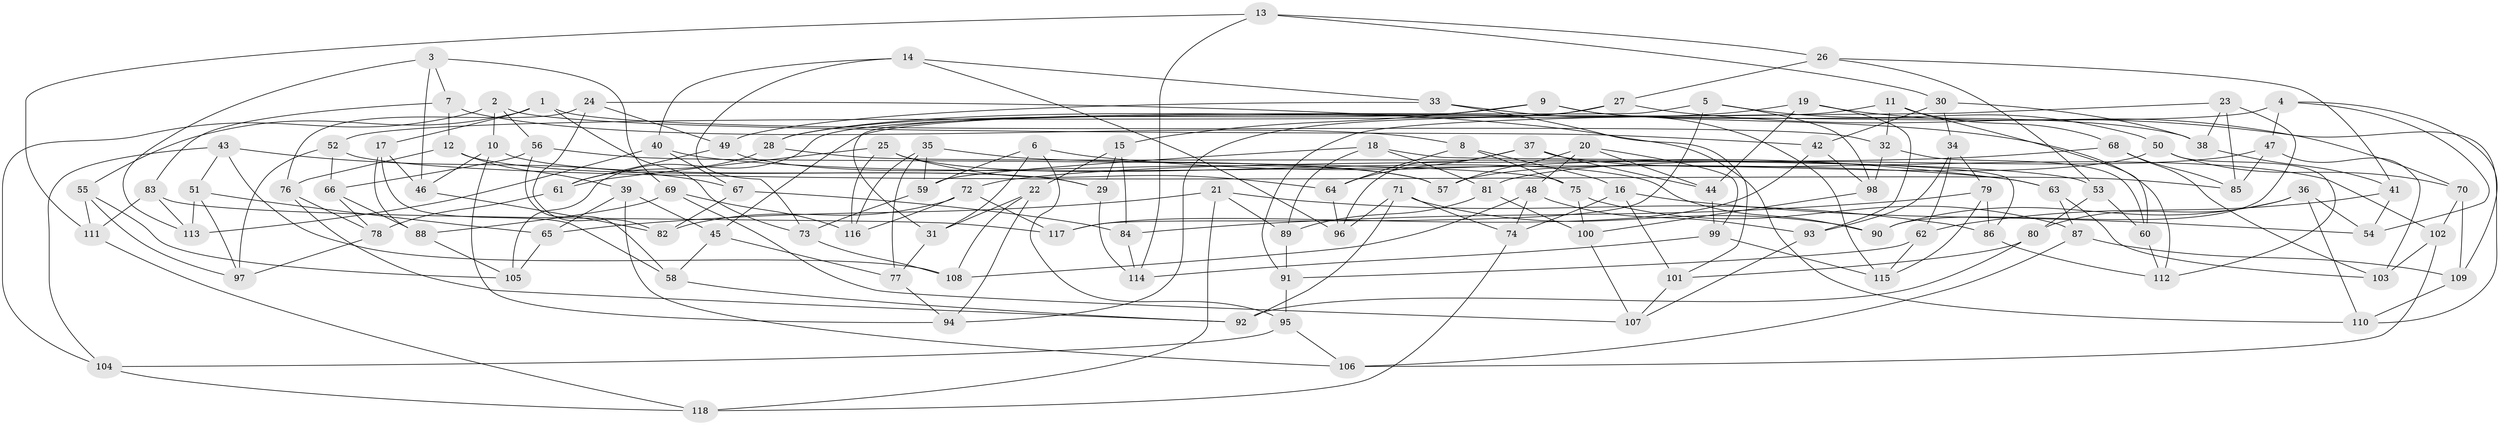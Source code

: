 // coarse degree distribution, {5: 0.13559322033898305, 4: 0.559322033898305, 3: 0.05084745762711865, 7: 0.06779661016949153, 2: 0.03389830508474576, 10: 0.05084745762711865, 16: 0.01694915254237288, 6: 0.05084745762711865, 8: 0.01694915254237288, 13: 0.01694915254237288}
// Generated by graph-tools (version 1.1) at 2025/03/03/04/25 22:03:31]
// undirected, 118 vertices, 236 edges
graph export_dot {
graph [start="1"]
  node [color=gray90,style=filled];
  1;
  2;
  3;
  4;
  5;
  6;
  7;
  8;
  9;
  10;
  11;
  12;
  13;
  14;
  15;
  16;
  17;
  18;
  19;
  20;
  21;
  22;
  23;
  24;
  25;
  26;
  27;
  28;
  29;
  30;
  31;
  32;
  33;
  34;
  35;
  36;
  37;
  38;
  39;
  40;
  41;
  42;
  43;
  44;
  45;
  46;
  47;
  48;
  49;
  50;
  51;
  52;
  53;
  54;
  55;
  56;
  57;
  58;
  59;
  60;
  61;
  62;
  63;
  64;
  65;
  66;
  67;
  68;
  69;
  70;
  71;
  72;
  73;
  74;
  75;
  76;
  77;
  78;
  79;
  80;
  81;
  82;
  83;
  84;
  85;
  86;
  87;
  88;
  89;
  90;
  91;
  92;
  93;
  94;
  95;
  96;
  97;
  98;
  99;
  100;
  101;
  102;
  103;
  104;
  105;
  106;
  107;
  108;
  109;
  110;
  111;
  112;
  113;
  114;
  115;
  116;
  117;
  118;
  1 -- 55;
  1 -- 32;
  1 -- 73;
  1 -- 17;
  2 -- 10;
  2 -- 56;
  2 -- 42;
  2 -- 104;
  3 -- 113;
  3 -- 7;
  3 -- 46;
  3 -- 69;
  4 -- 45;
  4 -- 47;
  4 -- 54;
  4 -- 109;
  5 -- 31;
  5 -- 117;
  5 -- 98;
  5 -- 50;
  6 -- 63;
  6 -- 59;
  6 -- 95;
  6 -- 31;
  7 -- 8;
  7 -- 83;
  7 -- 12;
  8 -- 75;
  8 -- 16;
  8 -- 64;
  9 -- 38;
  9 -- 28;
  9 -- 15;
  9 -- 112;
  10 -- 94;
  10 -- 29;
  10 -- 46;
  11 -- 60;
  11 -- 32;
  11 -- 68;
  11 -- 105;
  12 -- 39;
  12 -- 76;
  12 -- 29;
  13 -- 111;
  13 -- 26;
  13 -- 114;
  13 -- 30;
  14 -- 73;
  14 -- 40;
  14 -- 96;
  14 -- 33;
  15 -- 29;
  15 -- 84;
  15 -- 22;
  16 -- 74;
  16 -- 54;
  16 -- 101;
  17 -- 46;
  17 -- 88;
  17 -- 58;
  18 -- 81;
  18 -- 86;
  18 -- 89;
  18 -- 59;
  19 -- 93;
  19 -- 44;
  19 -- 70;
  19 -- 28;
  20 -- 57;
  20 -- 48;
  20 -- 44;
  20 -- 99;
  21 -- 118;
  21 -- 86;
  21 -- 65;
  21 -- 89;
  22 -- 94;
  22 -- 108;
  22 -- 31;
  23 -- 91;
  23 -- 38;
  23 -- 85;
  23 -- 90;
  24 -- 49;
  24 -- 110;
  24 -- 82;
  24 -- 76;
  25 -- 90;
  25 -- 61;
  25 -- 116;
  25 -- 64;
  26 -- 27;
  26 -- 41;
  26 -- 53;
  27 -- 52;
  27 -- 94;
  27 -- 110;
  28 -- 53;
  28 -- 61;
  29 -- 114;
  30 -- 42;
  30 -- 38;
  30 -- 34;
  31 -- 77;
  32 -- 60;
  32 -- 98;
  33 -- 115;
  33 -- 101;
  33 -- 49;
  34 -- 79;
  34 -- 93;
  34 -- 62;
  35 -- 116;
  35 -- 57;
  35 -- 77;
  35 -- 59;
  36 -- 80;
  36 -- 90;
  36 -- 110;
  36 -- 54;
  37 -- 64;
  37 -- 44;
  37 -- 102;
  37 -- 96;
  38 -- 41;
  39 -- 106;
  39 -- 45;
  39 -- 65;
  40 -- 67;
  40 -- 113;
  40 -- 63;
  41 -- 54;
  41 -- 62;
  42 -- 98;
  42 -- 117;
  43 -- 51;
  43 -- 104;
  43 -- 67;
  43 -- 108;
  44 -- 99;
  45 -- 58;
  45 -- 77;
  46 -- 82;
  47 -- 81;
  47 -- 103;
  47 -- 85;
  48 -- 74;
  48 -- 93;
  48 -- 108;
  49 -- 61;
  49 -- 57;
  50 -- 57;
  50 -- 112;
  50 -- 70;
  51 -- 113;
  51 -- 65;
  51 -- 97;
  52 -- 85;
  52 -- 97;
  52 -- 66;
  53 -- 80;
  53 -- 60;
  55 -- 111;
  55 -- 105;
  55 -- 97;
  56 -- 66;
  56 -- 75;
  56 -- 58;
  58 -- 92;
  59 -- 73;
  60 -- 112;
  61 -- 78;
  62 -- 115;
  62 -- 91;
  63 -- 103;
  63 -- 87;
  64 -- 96;
  65 -- 105;
  66 -- 88;
  66 -- 78;
  67 -- 84;
  67 -- 82;
  68 -- 85;
  68 -- 72;
  68 -- 103;
  69 -- 88;
  69 -- 107;
  69 -- 116;
  70 -- 102;
  70 -- 109;
  71 -- 96;
  71 -- 90;
  71 -- 92;
  71 -- 74;
  72 -- 82;
  72 -- 116;
  72 -- 117;
  73 -- 108;
  74 -- 118;
  75 -- 100;
  75 -- 87;
  76 -- 78;
  76 -- 92;
  77 -- 94;
  78 -- 97;
  79 -- 115;
  79 -- 86;
  79 -- 84;
  80 -- 92;
  80 -- 101;
  81 -- 89;
  81 -- 100;
  83 -- 111;
  83 -- 117;
  83 -- 113;
  84 -- 114;
  86 -- 112;
  87 -- 109;
  87 -- 106;
  88 -- 105;
  89 -- 91;
  91 -- 95;
  93 -- 107;
  95 -- 106;
  95 -- 104;
  98 -- 100;
  99 -- 115;
  99 -- 114;
  100 -- 107;
  101 -- 107;
  102 -- 103;
  102 -- 106;
  104 -- 118;
  109 -- 110;
  111 -- 118;
}
